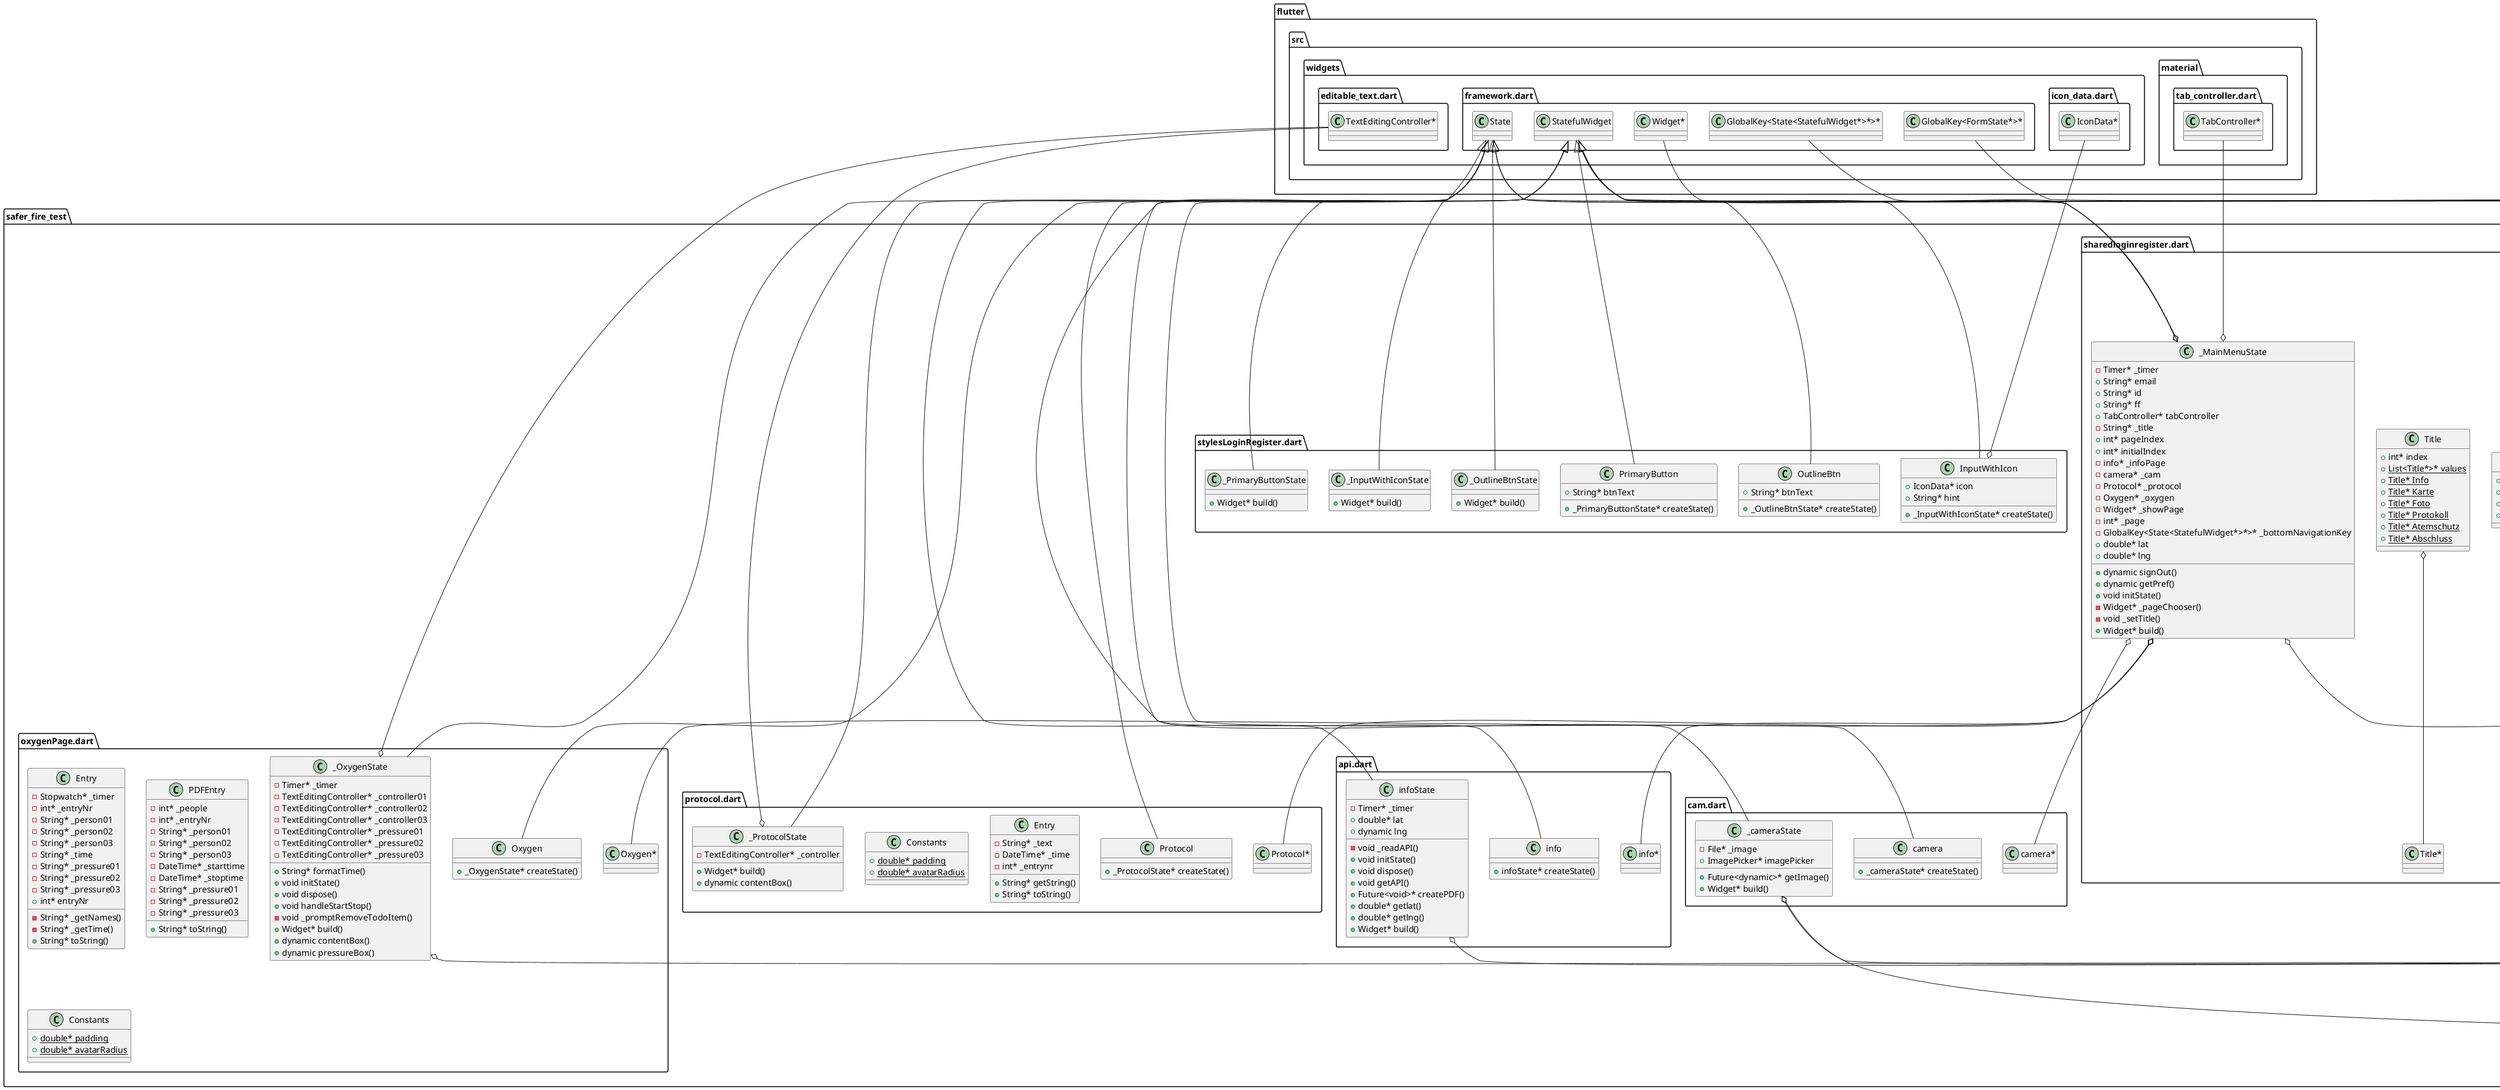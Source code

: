 @startuml
set namespaceSeparator ::

class "safer_fire_test::api.dart::info" {
  +infoState* createState()
}

"flutter::src::widgets::framework.dart::StatefulWidget" <|-- "safer_fire_test::api.dart::info"

class "safer_fire_test::api.dart::infoState" {
  -Timer* _timer
  +double* lat
  +dynamic lng
  -void _readAPI()
  +void initState()
  +void dispose()
  +void getAPI()
  +Future<void>* createPDF()
  +double* getlat()
  +double* getlng()
  +Widget* build()
}

"safer_fire_test::api.dart::infoState" o-- "dart::async::Timer*"
"flutter::src::widgets::framework.dart::State" <|-- "safer_fire_test::api.dart::infoState"

class "safer_fire_test::cam.dart::camera" {
  +_cameraState* createState()
}

"flutter::src::widgets::framework.dart::StatefulWidget" <|-- "safer_fire_test::cam.dart::camera"

class "safer_fire_test::cam.dart::_cameraState" {
  -File* _image
  +ImagePicker* imagePicker
  +Future<dynamic>* getImage()
  +Widget* build()
}

"safer_fire_test::cam.dart::_cameraState" o-- "dart::io::File*"
"safer_fire_test::cam.dart::_cameraState" o-- "image_picker::image_picker.dart::ImagePicker*"
"flutter::src::widgets::framework.dart::State" <|-- "safer_fire_test::cam.dart::_cameraState"

class "safer_fire_test::main.dart::SaferFire" {
  +_SaferFireState* createState()
}

"flutter::src::widgets::framework.dart::StatefulWidget" <|-- "safer_fire_test::main.dart::SaferFire"

class "safer_fire_test::main.dart::_SaferFireState" {
  +Widget* build()
}

"flutter::src::widgets::framework.dart::State" <|-- "safer_fire_test::main.dart::_SaferFireState"

class "safer_fire_test::oxygenPage.dart::Oxygen" {
  +_OxygenState* createState()
}

"flutter::src::widgets::framework.dart::StatefulWidget" <|-- "safer_fire_test::oxygenPage.dart::Oxygen"

class "safer_fire_test::oxygenPage.dart::_OxygenState" {
  -Timer* _timer
  -TextEditingController* _controller01
  -TextEditingController* _controller02
  -TextEditingController* _controller03
  -TextEditingController* _pressure01
  -TextEditingController* _pressure02
  -TextEditingController* _pressure03
  +String* formatTime()
  +void initState()
  +void dispose()
  +void handleStartStop()
  -void _promptRemoveTodoItem()
  +Widget* build()
  +dynamic contentBox()
  +dynamic pressureBox()
}

"safer_fire_test::oxygenPage.dart::_OxygenState" o-- "dart::async::Timer*"
"safer_fire_test::oxygenPage.dart::_OxygenState" o-- "flutter::src::widgets::editable_text.dart::TextEditingController*"
"flutter::src::widgets::framework.dart::State" <|-- "safer_fire_test::oxygenPage.dart::_OxygenState"

class "safer_fire_test::oxygenPage.dart::Entry" {
  -Stopwatch* _timer
  -int* _entryNr
  -String* _person01
  -String* _person02
  -String* _person03
  -String* _time
  -String* _pressure01
  -String* _pressure02
  -String* _pressure03
  +int* entryNr
  -String* _getNames()
  -String* _getTime()
  +String* toString()
}

class "safer_fire_test::oxygenPage.dart::PDFEntry" {
  -int* _people
  -int* _entryNr
  -String* _person01
  -String* _person02
  -String* _person03
  -DateTime* _starttime
  -DateTime* _stoptime
  -String* _pressure01
  -String* _pressure02
  -String* _pressure03
  +String* toString()
}

class "safer_fire_test::oxygenPage.dart::Constants" {
  {static} +double* padding
  {static} +double* avatarRadius
}

class "safer_fire_test::protocol.dart::Protocol" {
  +_ProtocolState* createState()
}

"flutter::src::widgets::framework.dart::StatefulWidget" <|-- "safer_fire_test::protocol.dart::Protocol"

class "safer_fire_test::protocol.dart::_ProtocolState" {
  -TextEditingController* _controller
  +Widget* build()
  +dynamic contentBox()
}

"safer_fire_test::protocol.dart::_ProtocolState" o-- "flutter::src::widgets::editable_text.dart::TextEditingController*"
"flutter::src::widgets::framework.dart::State" <|-- "safer_fire_test::protocol.dart::_ProtocolState"

class "safer_fire_test::protocol.dart::Entry" {
  -String* _text
  -DateTime* _time
  -int* _entrynr
  +String* getString()
  +String* toString()
}

class "safer_fire_test::protocol.dart::Constants" {
  {static} +double* padding
  {static} +double* avatarRadius
}

class "safer_fire_test::sharedloginregister.dart::LoginStatus" {
  +int* index
  {static} +List<LoginStatus*>* values
  {static} +LoginStatus* notSignIn
  {static} +LoginStatus* signIn
}

"safer_fire_test::sharedloginregister.dart::LoginStatus" o-- "safer_fire_test::sharedloginregister.dart::LoginStatus*"

class "safer_fire_test::sharedloginregister.dart::Title" {
  +int* index
  {static} +List<Title*>* values
  {static} +Title* Info
  {static} +Title* Karte
  {static} +Title* Foto
  {static} +Title* Protokoll
  {static} +Title* Atemschutz
  {static} +Title* Abschluss
}

"safer_fire_test::sharedloginregister.dart::Title" o-- "safer_fire_test::sharedloginregister.dart::Title*"

class "safer_fire_test::sharedloginregister.dart::LoginPage" {
  +_LoginPageState* createState()
}

"flutter::src::widgets::framework.dart::StatefulWidget" <|-- "safer_fire_test::sharedloginregister.dart::LoginPage"

class "safer_fire_test::sharedloginregister.dart::_LoginPageState" {
  -int* _pageState
  -Color* _backgroundColor
  -Color* _headingColor
  -double* _headingTop
  -double* _loginWidth
  -double* _loginHeight
  -double* _loginOpacity
  -double* _loginYOffset
  -double* _loginXOffset
  -double* _registerYOffset
  -double* _registerHeight
  +double* windowWidth
  +double* windowHeight
  -bool* _keyboardVisible
  -LoginStatus* _loginStatus
  +String* email
  +String* password
  +String* feuerwehr
  -GlobalKey<FormState*>* _key
  -GlobalKey<FormState*>* _keyT
  -GlobalKey<FormState*>* _keyV
  -bool* _secureText
  +dynamic value
  +dynamic showHide()
  +dynamic checkPass()
  +dynamic check()
  +dynamic checkReg()
  +dynamic mailCheck()
  +dynamic login()
  +dynamic loginToast()
  +dynamic savePref()
  +dynamic save()
  +dynamic registerToast()
  +dynamic getPref()
  +dynamic signOut()
  +void initState()
  +Widget* build()
}

"safer_fire_test::sharedloginregister.dart::_LoginPageState" o-- "dart::ui::Color*"
"safer_fire_test::sharedloginregister.dart::_LoginPageState" o-- "safer_fire_test::sharedloginregister.dart::LoginStatus*"
"safer_fire_test::sharedloginregister.dart::_LoginPageState" o-- "flutter::src::widgets::framework.dart::GlobalKey<FormState*>*"
"flutter::src::widgets::framework.dart::State" <|-- "safer_fire_test::sharedloginregister.dart::_LoginPageState"

class "safer_fire_test::sharedloginregister.dart::MainMenu" {
  +void Function()* signOut
  +_MainMenuState* createState()
}

"safer_fire_test::sharedloginregister.dart::MainMenu" o-- "dart::ui::void Function()*"
"flutter::src::widgets::framework.dart::StatefulWidget" <|-- "safer_fire_test::sharedloginregister.dart::MainMenu"

class "safer_fire_test::sharedloginregister.dart::_MainMenuState" {
  -Timer* _timer
  +String* email
  +String* id
  +String* ff
  +TabController* tabController
  -String* _title
  +int* pageIndex
  +int* initialIndex
  -info* _infoPage
  -camera* _cam
  -Protocol* _protocol
  -Oxygen* _oxygen
  -Widget* _showPage
  -int* _page
  -GlobalKey<State<StatefulWidget*>*>* _bottomNavigationKey
  +double* lat
  +double* lng
  +dynamic signOut()
  +dynamic getPref()
  +void initState()
  -Widget* _pageChooser()
  -void _setTitle()
  +Widget* build()
}

"safer_fire_test::sharedloginregister.dart::_MainMenuState" o-- "dart::async::Timer*"
"safer_fire_test::sharedloginregister.dart::_MainMenuState" o-- "flutter::src::material::tab_controller.dart::TabController*"
"safer_fire_test::sharedloginregister.dart::_MainMenuState" o-- "safer_fire_test::api.dart::info*"
"safer_fire_test::sharedloginregister.dart::_MainMenuState" o-- "safer_fire_test::cam.dart::camera*"
"safer_fire_test::sharedloginregister.dart::_MainMenuState" o-- "safer_fire_test::protocol.dart::Protocol*"
"safer_fire_test::sharedloginregister.dart::_MainMenuState" o-- "safer_fire_test::oxygenPage.dart::Oxygen*"
"safer_fire_test::sharedloginregister.dart::_MainMenuState" o-- "flutter::src::widgets::framework.dart::Widget*"
"safer_fire_test::sharedloginregister.dart::_MainMenuState" o-- "flutter::src::widgets::framework.dart::GlobalKey<State<StatefulWidget*>*>*"
"flutter::src::widgets::framework.dart::State" <|-- "safer_fire_test::sharedloginregister.dart::_MainMenuState"

class "safer_fire_test::stylesLoginRegister.dart::InputWithIcon" {
  +IconData* icon
  +String* hint
  +_InputWithIconState* createState()
}

"safer_fire_test::stylesLoginRegister.dart::InputWithIcon" o-- "flutter::src::widgets::icon_data.dart::IconData*"
"flutter::src::widgets::framework.dart::StatefulWidget" <|-- "safer_fire_test::stylesLoginRegister.dart::InputWithIcon"

class "safer_fire_test::stylesLoginRegister.dart::_InputWithIconState" {
  +Widget* build()
}

"flutter::src::widgets::framework.dart::State" <|-- "safer_fire_test::stylesLoginRegister.dart::_InputWithIconState"

class "safer_fire_test::stylesLoginRegister.dart::OutlineBtn" {
  +String* btnText
  +_OutlineBtnState* createState()
}

"flutter::src::widgets::framework.dart::StatefulWidget" <|-- "safer_fire_test::stylesLoginRegister.dart::OutlineBtn"

class "safer_fire_test::stylesLoginRegister.dart::_OutlineBtnState" {
  +Widget* build()
}

"flutter::src::widgets::framework.dart::State" <|-- "safer_fire_test::stylesLoginRegister.dart::_OutlineBtnState"

class "safer_fire_test::stylesLoginRegister.dart::PrimaryButton" {
  +String* btnText
  +_PrimaryButtonState* createState()
}

"flutter::src::widgets::framework.dart::StatefulWidget" <|-- "safer_fire_test::stylesLoginRegister.dart::PrimaryButton"

class "safer_fire_test::stylesLoginRegister.dart::_PrimaryButtonState" {
  +Widget* build()
}

"flutter::src::widgets::framework.dart::State" <|-- "safer_fire_test::stylesLoginRegister.dart::_PrimaryButtonState"


@enduml